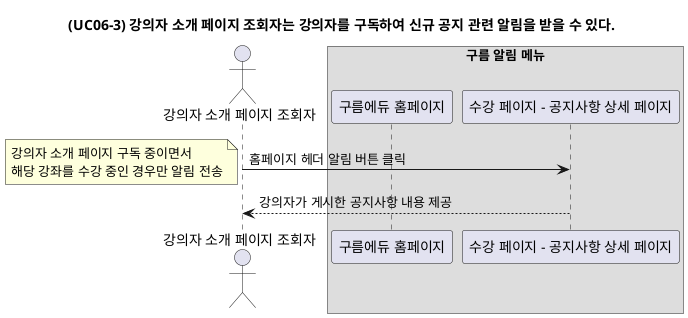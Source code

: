 @startuml

title (UC06-3) 강의자 소개 페이지 조회자는 강의자를 구독하여 신규 공지 관련 알림을 받을 수 있다.
actor "강의자 소개 페이지 조회자"

box "구름 알림 메뉴"
participant "구름에듀 홈페이지"
participant "수강 페이지 - 공지사항 상세 페이지"
endbox

"강의자 소개 페이지 조회자" -> "수강 페이지 - 공지사항 상세 페이지" : 홈페이지 헤더 알림 버튼 클릭
note left
강의자 소개 페이지 구독 중이면서
해당 강좌를 수강 중인 경우만 알림 전송
end note
"수강 페이지 - 공지사항 상세 페이지" --> "강의자 소개 페이지 조회자" : 강의자가 게시한 공지사항 내용 제공


@enduml